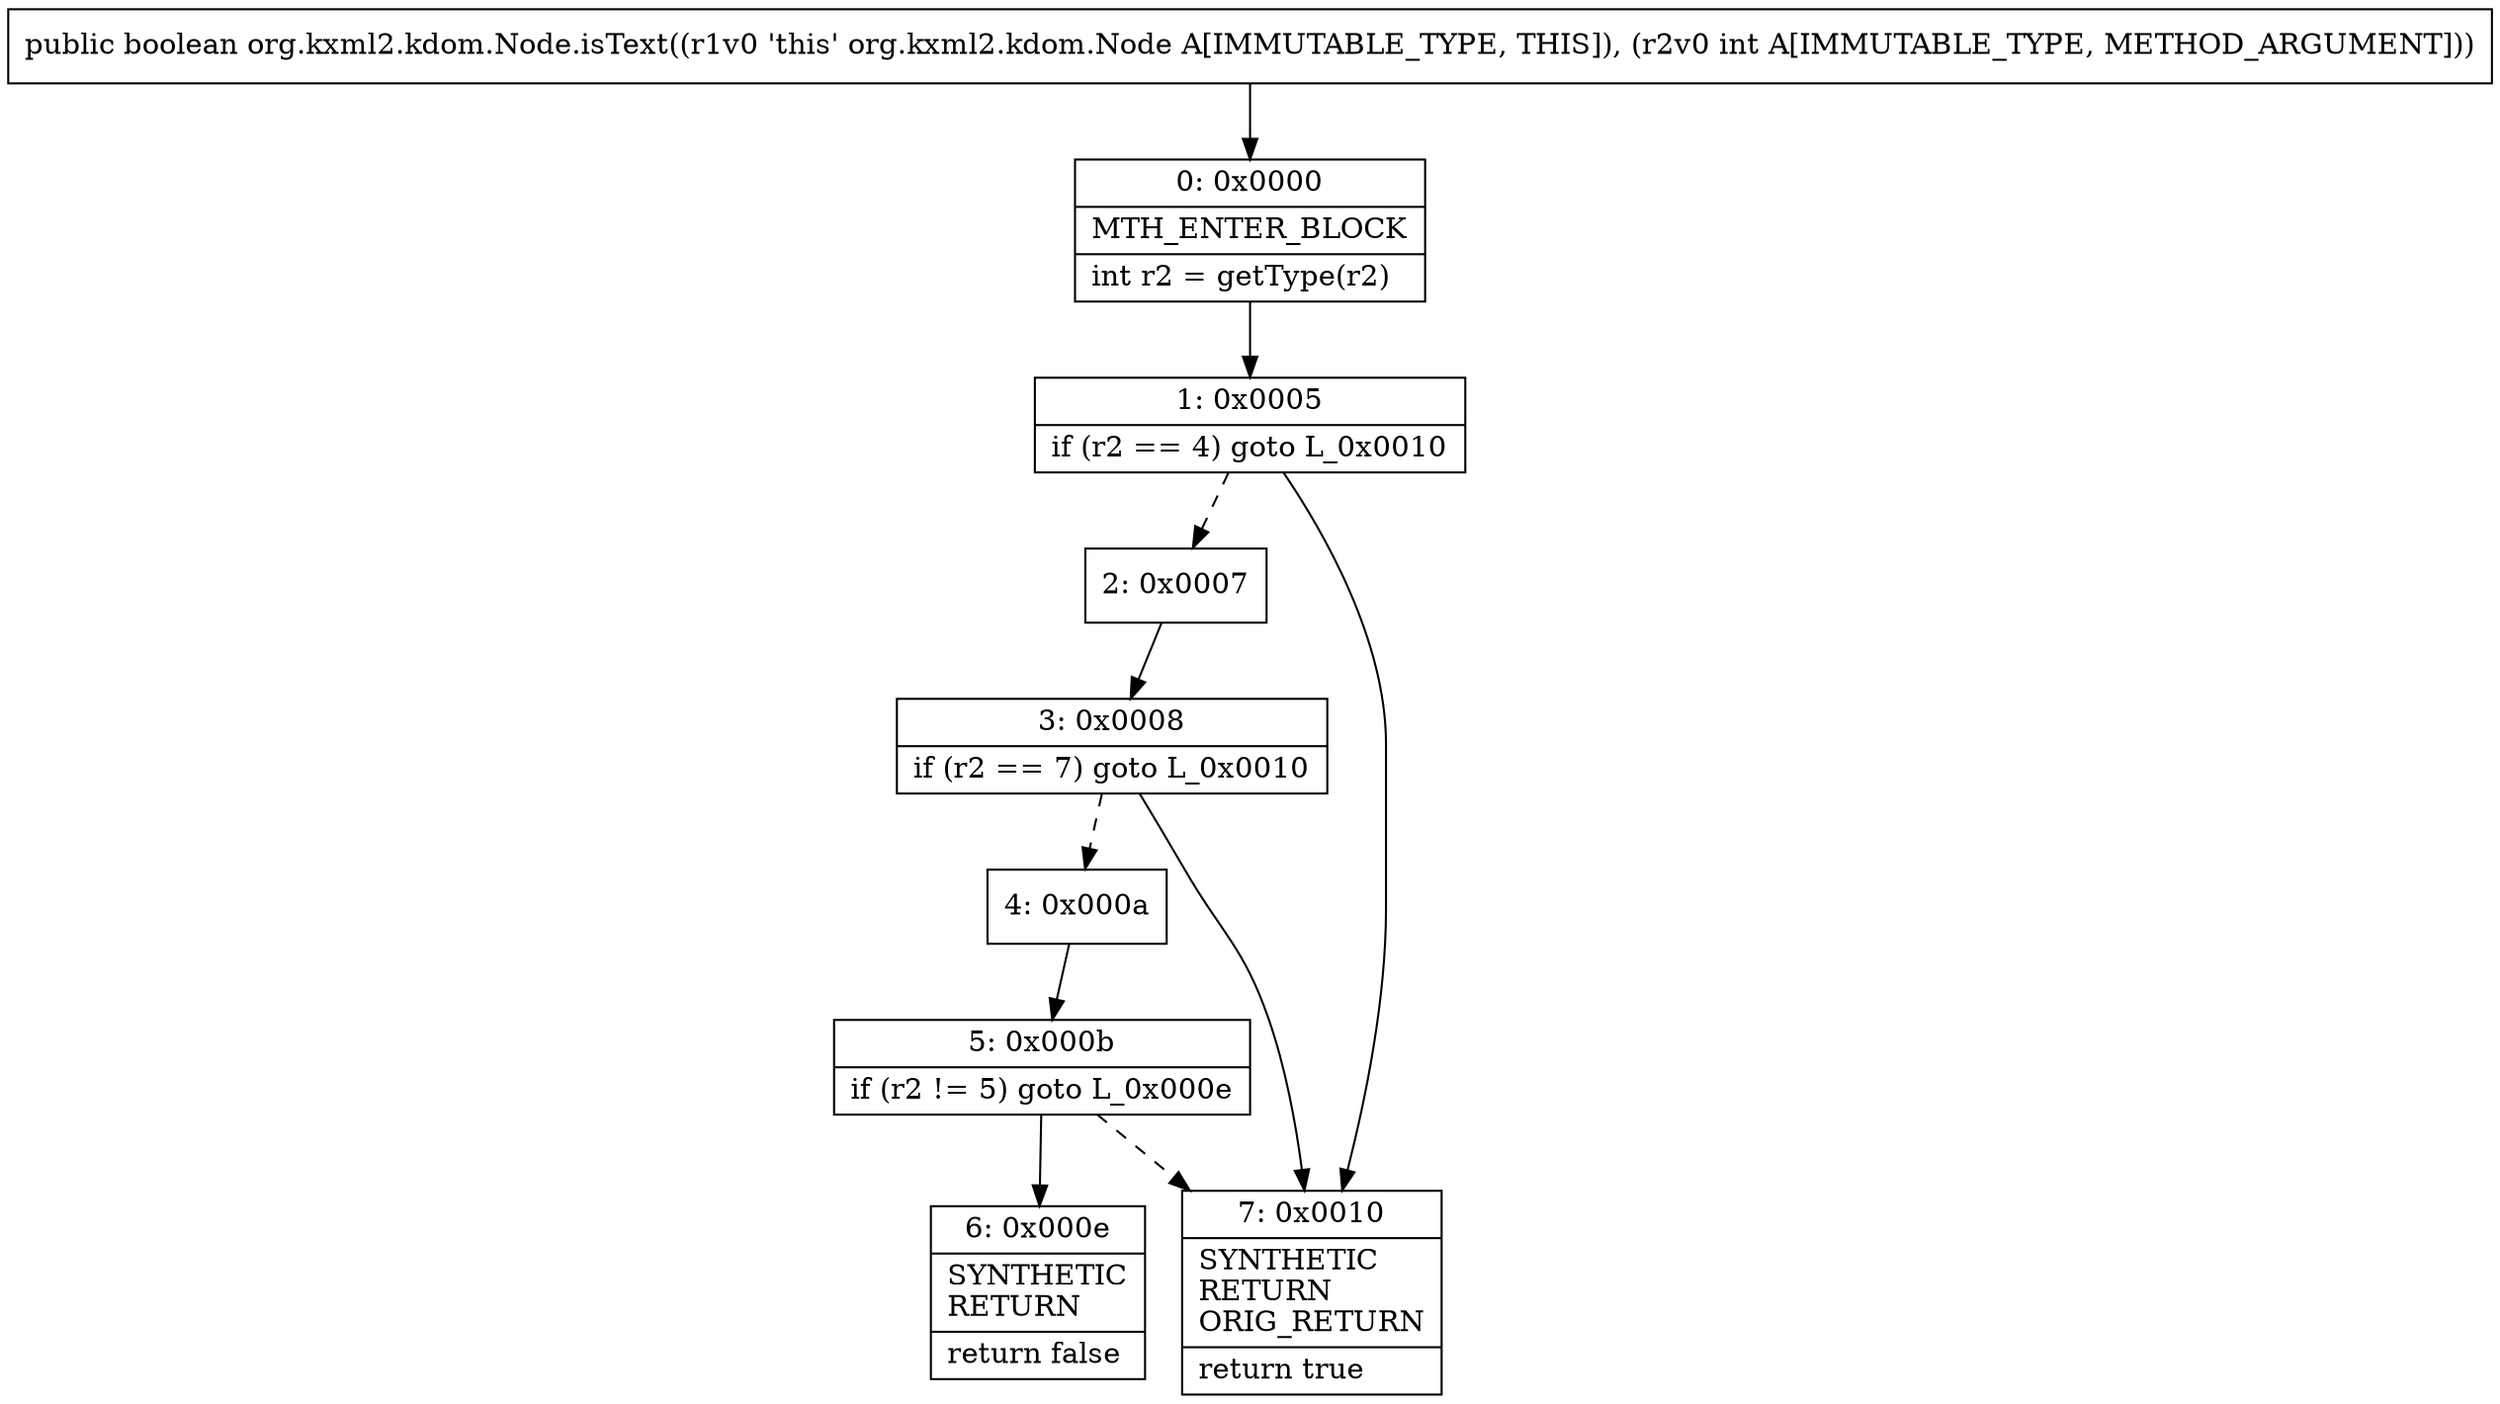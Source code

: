 digraph "CFG fororg.kxml2.kdom.Node.isText(I)Z" {
Node_0 [shape=record,label="{0\:\ 0x0000|MTH_ENTER_BLOCK\l|int r2 = getType(r2)\l}"];
Node_1 [shape=record,label="{1\:\ 0x0005|if (r2 == 4) goto L_0x0010\l}"];
Node_2 [shape=record,label="{2\:\ 0x0007}"];
Node_3 [shape=record,label="{3\:\ 0x0008|if (r2 == 7) goto L_0x0010\l}"];
Node_4 [shape=record,label="{4\:\ 0x000a}"];
Node_5 [shape=record,label="{5\:\ 0x000b|if (r2 != 5) goto L_0x000e\l}"];
Node_6 [shape=record,label="{6\:\ 0x000e|SYNTHETIC\lRETURN\l|return false\l}"];
Node_7 [shape=record,label="{7\:\ 0x0010|SYNTHETIC\lRETURN\lORIG_RETURN\l|return true\l}"];
MethodNode[shape=record,label="{public boolean org.kxml2.kdom.Node.isText((r1v0 'this' org.kxml2.kdom.Node A[IMMUTABLE_TYPE, THIS]), (r2v0 int A[IMMUTABLE_TYPE, METHOD_ARGUMENT])) }"];
MethodNode -> Node_0;
Node_0 -> Node_1;
Node_1 -> Node_2[style=dashed];
Node_1 -> Node_7;
Node_2 -> Node_3;
Node_3 -> Node_4[style=dashed];
Node_3 -> Node_7;
Node_4 -> Node_5;
Node_5 -> Node_6;
Node_5 -> Node_7[style=dashed];
}

